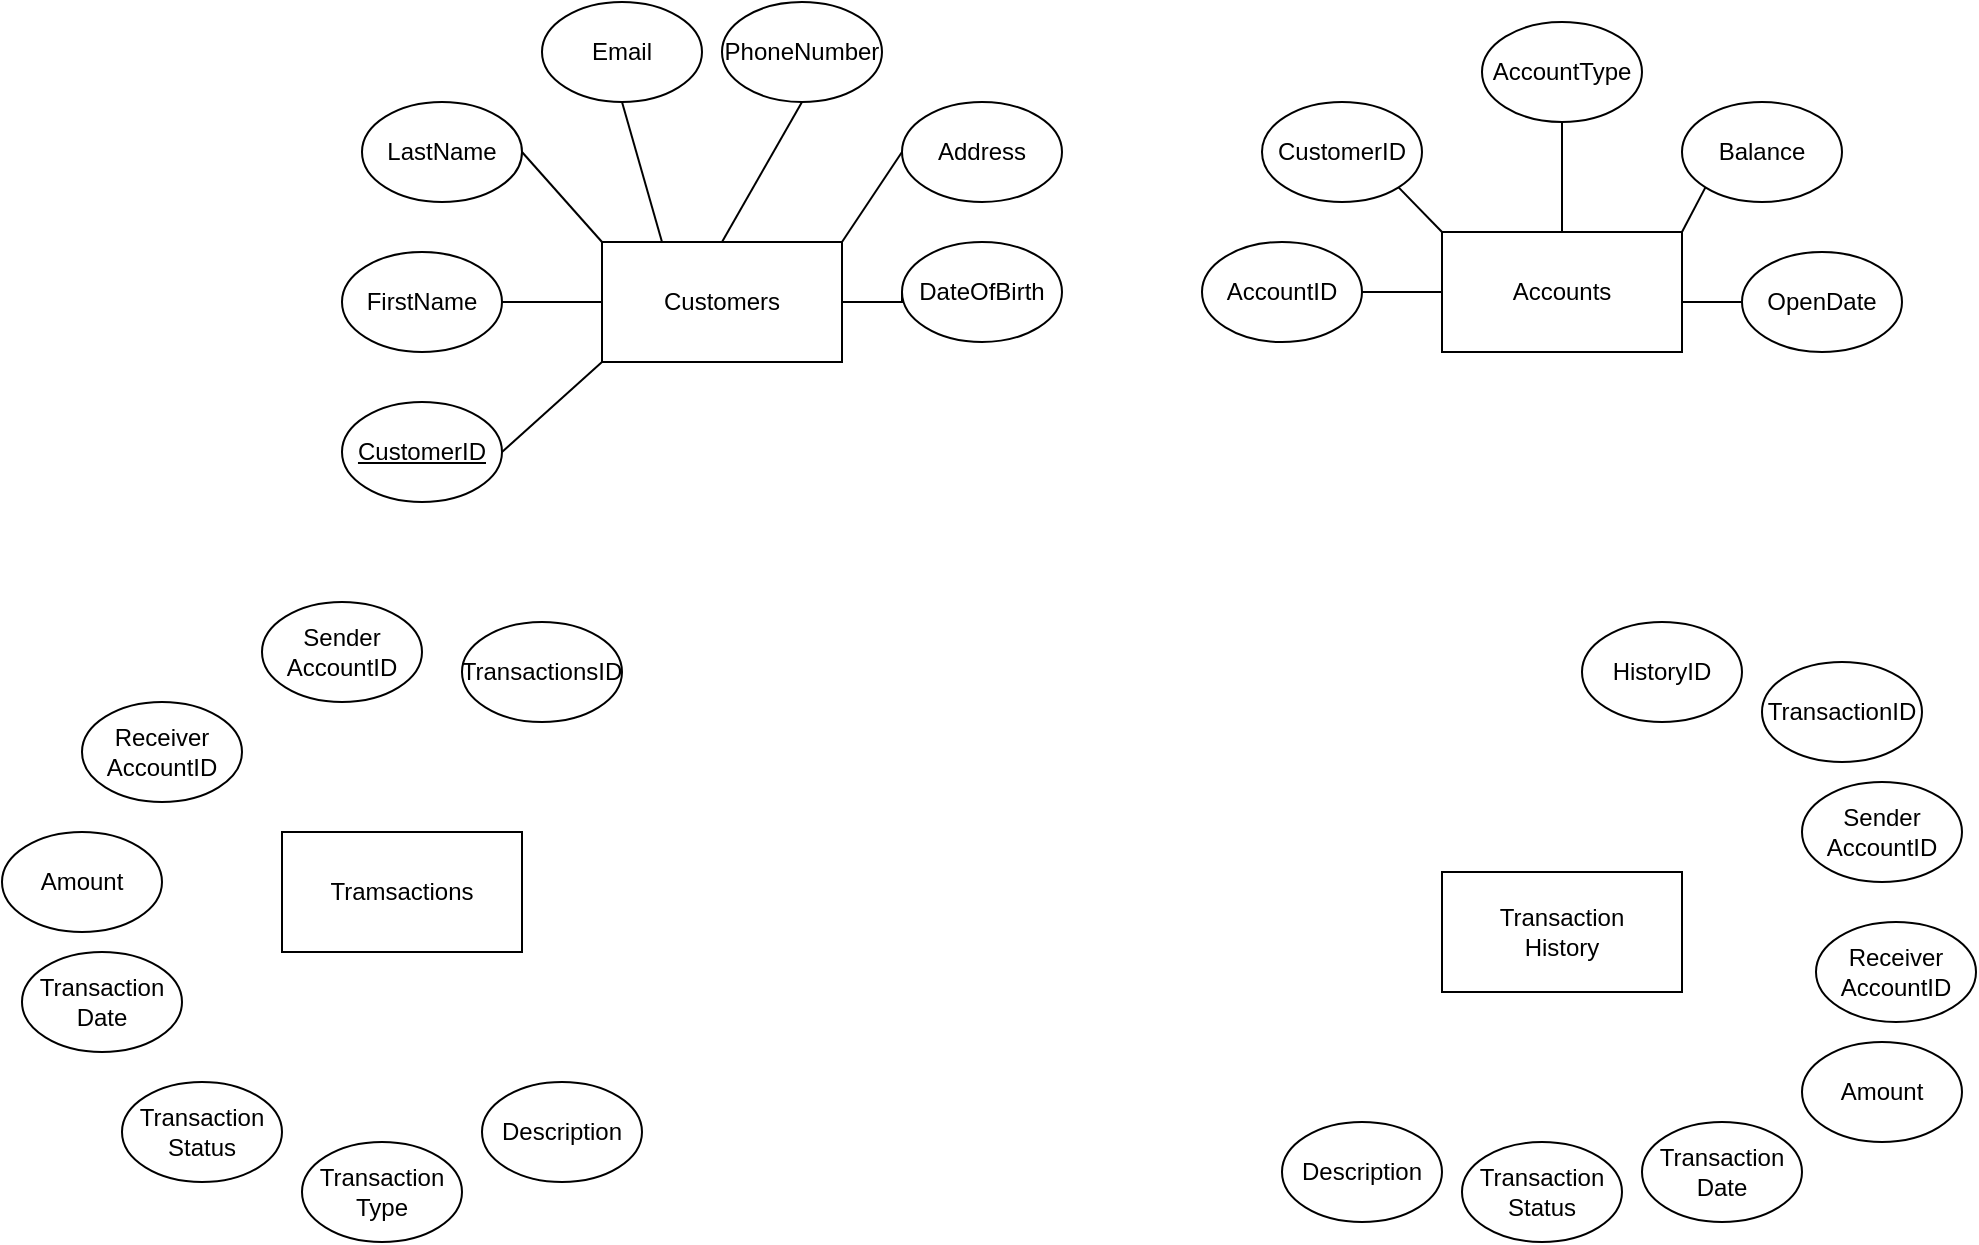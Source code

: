 <mxfile version="24.4.0" type="github">
  <diagram name="Page-1" id="7tcghA5O4iVg9XCuo4NI">
    <mxGraphModel dx="2261" dy="772" grid="1" gridSize="10" guides="1" tooltips="1" connect="1" arrows="1" fold="1" page="1" pageScale="1" pageWidth="827" pageHeight="1169" math="0" shadow="0">
      <root>
        <mxCell id="0" />
        <mxCell id="1" parent="0" />
        <mxCell id="b7hbQGppqmH5EkRF_Ry8-10" style="rounded=0;orthogonalLoop=1;jettySize=auto;html=1;exitX=0;exitY=1;exitDx=0;exitDy=0;entryX=1;entryY=0.5;entryDx=0;entryDy=0;endArrow=none;endFill=0;" parent="1" source="b7hbQGppqmH5EkRF_Ry8-1" target="b7hbQGppqmH5EkRF_Ry8-2" edge="1">
          <mxGeometry relative="1" as="geometry" />
        </mxCell>
        <mxCell id="b7hbQGppqmH5EkRF_Ry8-11" style="edgeStyle=orthogonalEdgeStyle;rounded=0;orthogonalLoop=1;jettySize=auto;html=1;exitX=0;exitY=0.5;exitDx=0;exitDy=0;entryX=1;entryY=0.5;entryDx=0;entryDy=0;endArrow=none;endFill=0;" parent="1" source="b7hbQGppqmH5EkRF_Ry8-1" target="b7hbQGppqmH5EkRF_Ry8-3" edge="1">
          <mxGeometry relative="1" as="geometry" />
        </mxCell>
        <mxCell id="b7hbQGppqmH5EkRF_Ry8-12" style="rounded=0;orthogonalLoop=1;jettySize=auto;html=1;exitX=0;exitY=0;exitDx=0;exitDy=0;entryX=1;entryY=0.5;entryDx=0;entryDy=0;endArrow=none;endFill=0;" parent="1" source="b7hbQGppqmH5EkRF_Ry8-1" target="b7hbQGppqmH5EkRF_Ry8-4" edge="1">
          <mxGeometry relative="1" as="geometry" />
        </mxCell>
        <mxCell id="b7hbQGppqmH5EkRF_Ry8-13" style="rounded=0;orthogonalLoop=1;jettySize=auto;html=1;exitX=0.25;exitY=0;exitDx=0;exitDy=0;entryX=0.5;entryY=1;entryDx=0;entryDy=0;endArrow=none;endFill=0;" parent="1" source="b7hbQGppqmH5EkRF_Ry8-1" target="b7hbQGppqmH5EkRF_Ry8-5" edge="1">
          <mxGeometry relative="1" as="geometry" />
        </mxCell>
        <mxCell id="b7hbQGppqmH5EkRF_Ry8-14" style="rounded=0;orthogonalLoop=1;jettySize=auto;html=1;exitX=0.5;exitY=0;exitDx=0;exitDy=0;entryX=0.5;entryY=1;entryDx=0;entryDy=0;endArrow=none;endFill=0;" parent="1" source="b7hbQGppqmH5EkRF_Ry8-1" target="b7hbQGppqmH5EkRF_Ry8-6" edge="1">
          <mxGeometry relative="1" as="geometry" />
        </mxCell>
        <mxCell id="b7hbQGppqmH5EkRF_Ry8-15" style="rounded=0;orthogonalLoop=1;jettySize=auto;html=1;exitX=1;exitY=0;exitDx=0;exitDy=0;entryX=0;entryY=0.5;entryDx=0;entryDy=0;endArrow=none;endFill=0;" parent="1" source="b7hbQGppqmH5EkRF_Ry8-1" target="b7hbQGppqmH5EkRF_Ry8-7" edge="1">
          <mxGeometry relative="1" as="geometry" />
        </mxCell>
        <mxCell id="b7hbQGppqmH5EkRF_Ry8-16" style="edgeStyle=orthogonalEdgeStyle;rounded=0;orthogonalLoop=1;jettySize=auto;html=1;exitX=1;exitY=0.5;exitDx=0;exitDy=0;entryX=0;entryY=0.5;entryDx=0;entryDy=0;endArrow=none;endFill=0;" parent="1" source="b7hbQGppqmH5EkRF_Ry8-1" target="b7hbQGppqmH5EkRF_Ry8-8" edge="1">
          <mxGeometry relative="1" as="geometry" />
        </mxCell>
        <mxCell id="b7hbQGppqmH5EkRF_Ry8-1" value="Customers" style="rounded=0;whiteSpace=wrap;html=1;" parent="1" vertex="1">
          <mxGeometry x="140" y="210" width="120" height="60" as="geometry" />
        </mxCell>
        <mxCell id="b7hbQGppqmH5EkRF_Ry8-2" value="CustomerID" style="ellipse;whiteSpace=wrap;html=1;fontStyle=4" parent="1" vertex="1">
          <mxGeometry x="10" y="290" width="80" height="50" as="geometry" />
        </mxCell>
        <mxCell id="b7hbQGppqmH5EkRF_Ry8-3" value="FirstName" style="ellipse;whiteSpace=wrap;html=1;" parent="1" vertex="1">
          <mxGeometry x="10" y="215" width="80" height="50" as="geometry" />
        </mxCell>
        <mxCell id="b7hbQGppqmH5EkRF_Ry8-4" value="LastName" style="ellipse;whiteSpace=wrap;html=1;" parent="1" vertex="1">
          <mxGeometry x="20" y="140" width="80" height="50" as="geometry" />
        </mxCell>
        <mxCell id="b7hbQGppqmH5EkRF_Ry8-5" value="Email" style="ellipse;whiteSpace=wrap;html=1;" parent="1" vertex="1">
          <mxGeometry x="110" y="90" width="80" height="50" as="geometry" />
        </mxCell>
        <mxCell id="b7hbQGppqmH5EkRF_Ry8-6" value="PhoneNumber" style="ellipse;whiteSpace=wrap;html=1;" parent="1" vertex="1">
          <mxGeometry x="200" y="90" width="80" height="50" as="geometry" />
        </mxCell>
        <mxCell id="b7hbQGppqmH5EkRF_Ry8-7" value="Address" style="ellipse;whiteSpace=wrap;html=1;" parent="1" vertex="1">
          <mxGeometry x="290" y="140" width="80" height="50" as="geometry" />
        </mxCell>
        <mxCell id="b7hbQGppqmH5EkRF_Ry8-8" value="DateOfBirth" style="ellipse;whiteSpace=wrap;html=1;" parent="1" vertex="1">
          <mxGeometry x="290" y="210" width="80" height="50" as="geometry" />
        </mxCell>
        <mxCell id="b7hbQGppqmH5EkRF_Ry8-17" value="Accounts" style="rounded=0;whiteSpace=wrap;html=1;" parent="1" vertex="1">
          <mxGeometry x="560" y="205" width="120" height="60" as="geometry" />
        </mxCell>
        <mxCell id="b7hbQGppqmH5EkRF_Ry8-24" style="edgeStyle=orthogonalEdgeStyle;rounded=0;orthogonalLoop=1;jettySize=auto;html=1;exitX=1;exitY=0.5;exitDx=0;exitDy=0;entryX=0;entryY=0.5;entryDx=0;entryDy=0;endArrow=none;endFill=0;" parent="1" source="b7hbQGppqmH5EkRF_Ry8-18" target="b7hbQGppqmH5EkRF_Ry8-17" edge="1">
          <mxGeometry relative="1" as="geometry" />
        </mxCell>
        <mxCell id="b7hbQGppqmH5EkRF_Ry8-18" value="AccountID" style="ellipse;whiteSpace=wrap;html=1;" parent="1" vertex="1">
          <mxGeometry x="440" y="210" width="80" height="50" as="geometry" />
        </mxCell>
        <mxCell id="b7hbQGppqmH5EkRF_Ry8-25" style="rounded=0;orthogonalLoop=1;jettySize=auto;html=1;exitX=1;exitY=1;exitDx=0;exitDy=0;entryX=0;entryY=0;entryDx=0;entryDy=0;endArrow=none;endFill=0;" parent="1" source="b7hbQGppqmH5EkRF_Ry8-19" target="b7hbQGppqmH5EkRF_Ry8-17" edge="1">
          <mxGeometry relative="1" as="geometry" />
        </mxCell>
        <mxCell id="b7hbQGppqmH5EkRF_Ry8-19" value="CustomerID" style="ellipse;whiteSpace=wrap;html=1;" parent="1" vertex="1">
          <mxGeometry x="470" y="140" width="80" height="50" as="geometry" />
        </mxCell>
        <mxCell id="b7hbQGppqmH5EkRF_Ry8-26" style="edgeStyle=orthogonalEdgeStyle;rounded=0;orthogonalLoop=1;jettySize=auto;html=1;exitX=0.5;exitY=1;exitDx=0;exitDy=0;entryX=0.5;entryY=0;entryDx=0;entryDy=0;endArrow=none;endFill=0;" parent="1" source="b7hbQGppqmH5EkRF_Ry8-20" target="b7hbQGppqmH5EkRF_Ry8-17" edge="1">
          <mxGeometry relative="1" as="geometry" />
        </mxCell>
        <mxCell id="b7hbQGppqmH5EkRF_Ry8-20" value="AccountType" style="ellipse;whiteSpace=wrap;html=1;" parent="1" vertex="1">
          <mxGeometry x="580" y="100" width="80" height="50" as="geometry" />
        </mxCell>
        <mxCell id="b7hbQGppqmH5EkRF_Ry8-27" style="rounded=0;orthogonalLoop=1;jettySize=auto;html=1;exitX=0;exitY=1;exitDx=0;exitDy=0;entryX=1;entryY=0;entryDx=0;entryDy=0;endArrow=none;endFill=0;" parent="1" source="b7hbQGppqmH5EkRF_Ry8-21" target="b7hbQGppqmH5EkRF_Ry8-17" edge="1">
          <mxGeometry relative="1" as="geometry" />
        </mxCell>
        <mxCell id="b7hbQGppqmH5EkRF_Ry8-21" value="Balance" style="ellipse;whiteSpace=wrap;html=1;" parent="1" vertex="1">
          <mxGeometry x="680" y="140" width="80" height="50" as="geometry" />
        </mxCell>
        <mxCell id="b7hbQGppqmH5EkRF_Ry8-28" style="edgeStyle=orthogonalEdgeStyle;rounded=0;orthogonalLoop=1;jettySize=auto;html=1;exitX=0;exitY=0.5;exitDx=0;exitDy=0;entryX=1;entryY=0.5;entryDx=0;entryDy=0;endArrow=none;endFill=0;" parent="1" source="b7hbQGppqmH5EkRF_Ry8-22" target="b7hbQGppqmH5EkRF_Ry8-17" edge="1">
          <mxGeometry relative="1" as="geometry" />
        </mxCell>
        <mxCell id="b7hbQGppqmH5EkRF_Ry8-22" value="OpenDate" style="ellipse;whiteSpace=wrap;html=1;" parent="1" vertex="1">
          <mxGeometry x="710" y="215" width="80" height="50" as="geometry" />
        </mxCell>
        <mxCell id="b7hbQGppqmH5EkRF_Ry8-29" value="Tramsactions" style="rounded=0;whiteSpace=wrap;html=1;" parent="1" vertex="1">
          <mxGeometry x="-20" y="505" width="120" height="60" as="geometry" />
        </mxCell>
        <mxCell id="b7hbQGppqmH5EkRF_Ry8-30" value="Transaction&lt;br&gt;Date" style="ellipse;whiteSpace=wrap;html=1;" parent="1" vertex="1">
          <mxGeometry x="-150" y="565" width="80" height="50" as="geometry" />
        </mxCell>
        <mxCell id="b7hbQGppqmH5EkRF_Ry8-31" value="Receiver&lt;br&gt;AccountID" style="ellipse;whiteSpace=wrap;html=1;" parent="1" vertex="1">
          <mxGeometry x="-120" y="440" width="80" height="50" as="geometry" />
        </mxCell>
        <mxCell id="b7hbQGppqmH5EkRF_Ry8-32" value="Amount" style="ellipse;whiteSpace=wrap;html=1;" parent="1" vertex="1">
          <mxGeometry x="-160" y="505" width="80" height="50" as="geometry" />
        </mxCell>
        <mxCell id="b7hbQGppqmH5EkRF_Ry8-33" value="Transaction&lt;br&gt;Status" style="ellipse;whiteSpace=wrap;html=1;" parent="1" vertex="1">
          <mxGeometry x="-100" y="630" width="80" height="50" as="geometry" />
        </mxCell>
        <mxCell id="b7hbQGppqmH5EkRF_Ry8-34" value="Sender&lt;br&gt;AccountID" style="ellipse;whiteSpace=wrap;html=1;" parent="1" vertex="1">
          <mxGeometry x="-30" y="390" width="80" height="50" as="geometry" />
        </mxCell>
        <mxCell id="b7hbQGppqmH5EkRF_Ry8-35" value="Transaction&lt;br&gt;Type" style="ellipse;whiteSpace=wrap;html=1;" parent="1" vertex="1">
          <mxGeometry x="-10" y="660" width="80" height="50" as="geometry" />
        </mxCell>
        <mxCell id="b7hbQGppqmH5EkRF_Ry8-36" value="Description" style="ellipse;whiteSpace=wrap;html=1;" parent="1" vertex="1">
          <mxGeometry x="80" y="630" width="80" height="50" as="geometry" />
        </mxCell>
        <mxCell id="b7hbQGppqmH5EkRF_Ry8-37" value="TransactionsID" style="ellipse;whiteSpace=wrap;html=1;" parent="1" vertex="1">
          <mxGeometry x="70" y="400" width="80" height="50" as="geometry" />
        </mxCell>
        <mxCell id="b7hbQGppqmH5EkRF_Ry8-38" value="Transaction&lt;br&gt;History" style="rounded=0;whiteSpace=wrap;html=1;" parent="1" vertex="1">
          <mxGeometry x="560" y="525" width="120" height="60" as="geometry" />
        </mxCell>
        <mxCell id="TxpxUodFQDuzSuq3pr_V-2" value="HistoryID" style="ellipse;whiteSpace=wrap;html=1;" vertex="1" parent="1">
          <mxGeometry x="630" y="400" width="80" height="50" as="geometry" />
        </mxCell>
        <mxCell id="TxpxUodFQDuzSuq3pr_V-3" value="TransactionID" style="ellipse;whiteSpace=wrap;html=1;" vertex="1" parent="1">
          <mxGeometry x="720" y="420" width="80" height="50" as="geometry" />
        </mxCell>
        <mxCell id="TxpxUodFQDuzSuq3pr_V-4" value="Sender&lt;br&gt;AccountID" style="ellipse;whiteSpace=wrap;html=1;" vertex="1" parent="1">
          <mxGeometry x="740" y="480" width="80" height="50" as="geometry" />
        </mxCell>
        <mxCell id="TxpxUodFQDuzSuq3pr_V-5" value="Receiver&lt;br&gt;AccountID" style="ellipse;whiteSpace=wrap;html=1;" vertex="1" parent="1">
          <mxGeometry x="747" y="550" width="80" height="50" as="geometry" />
        </mxCell>
        <mxCell id="TxpxUodFQDuzSuq3pr_V-6" value="Amount" style="ellipse;whiteSpace=wrap;html=1;" vertex="1" parent="1">
          <mxGeometry x="740" y="610" width="80" height="50" as="geometry" />
        </mxCell>
        <mxCell id="TxpxUodFQDuzSuq3pr_V-7" value="Transaction&lt;br&gt;Date" style="ellipse;whiteSpace=wrap;html=1;" vertex="1" parent="1">
          <mxGeometry x="660" y="650" width="80" height="50" as="geometry" />
        </mxCell>
        <mxCell id="TxpxUodFQDuzSuq3pr_V-8" value="Transaction&lt;br&gt;Status" style="ellipse;whiteSpace=wrap;html=1;" vertex="1" parent="1">
          <mxGeometry x="570" y="660" width="80" height="50" as="geometry" />
        </mxCell>
        <mxCell id="TxpxUodFQDuzSuq3pr_V-9" value="Description" style="ellipse;whiteSpace=wrap;html=1;" vertex="1" parent="1">
          <mxGeometry x="480" y="650" width="80" height="50" as="geometry" />
        </mxCell>
      </root>
    </mxGraphModel>
  </diagram>
</mxfile>
